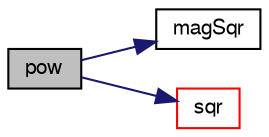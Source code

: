digraph "pow"
{
  bgcolor="transparent";
  edge [fontname="FreeSans",fontsize="10",labelfontname="FreeSans",labelfontsize="10"];
  node [fontname="FreeSans",fontsize="10",shape=record];
  rankdir="LR";
  Node129126 [label="pow",height=0.2,width=0.4,color="black", fillcolor="grey75", style="filled", fontcolor="black"];
  Node129126 -> Node129127 [color="midnightblue",fontsize="10",style="solid",fontname="FreeSans"];
  Node129127 [label="magSqr",height=0.2,width=0.4,color="black",URL="$a21124.html#ae6fff2c6981e6d9618aa5038e69def6e"];
  Node129126 -> Node129128 [color="midnightblue",fontsize="10",style="solid",fontname="FreeSans"];
  Node129128 [label="sqr",height=0.2,width=0.4,color="red",URL="$a21124.html#a277dc11c581d53826ab5090b08f3b17b"];
}
